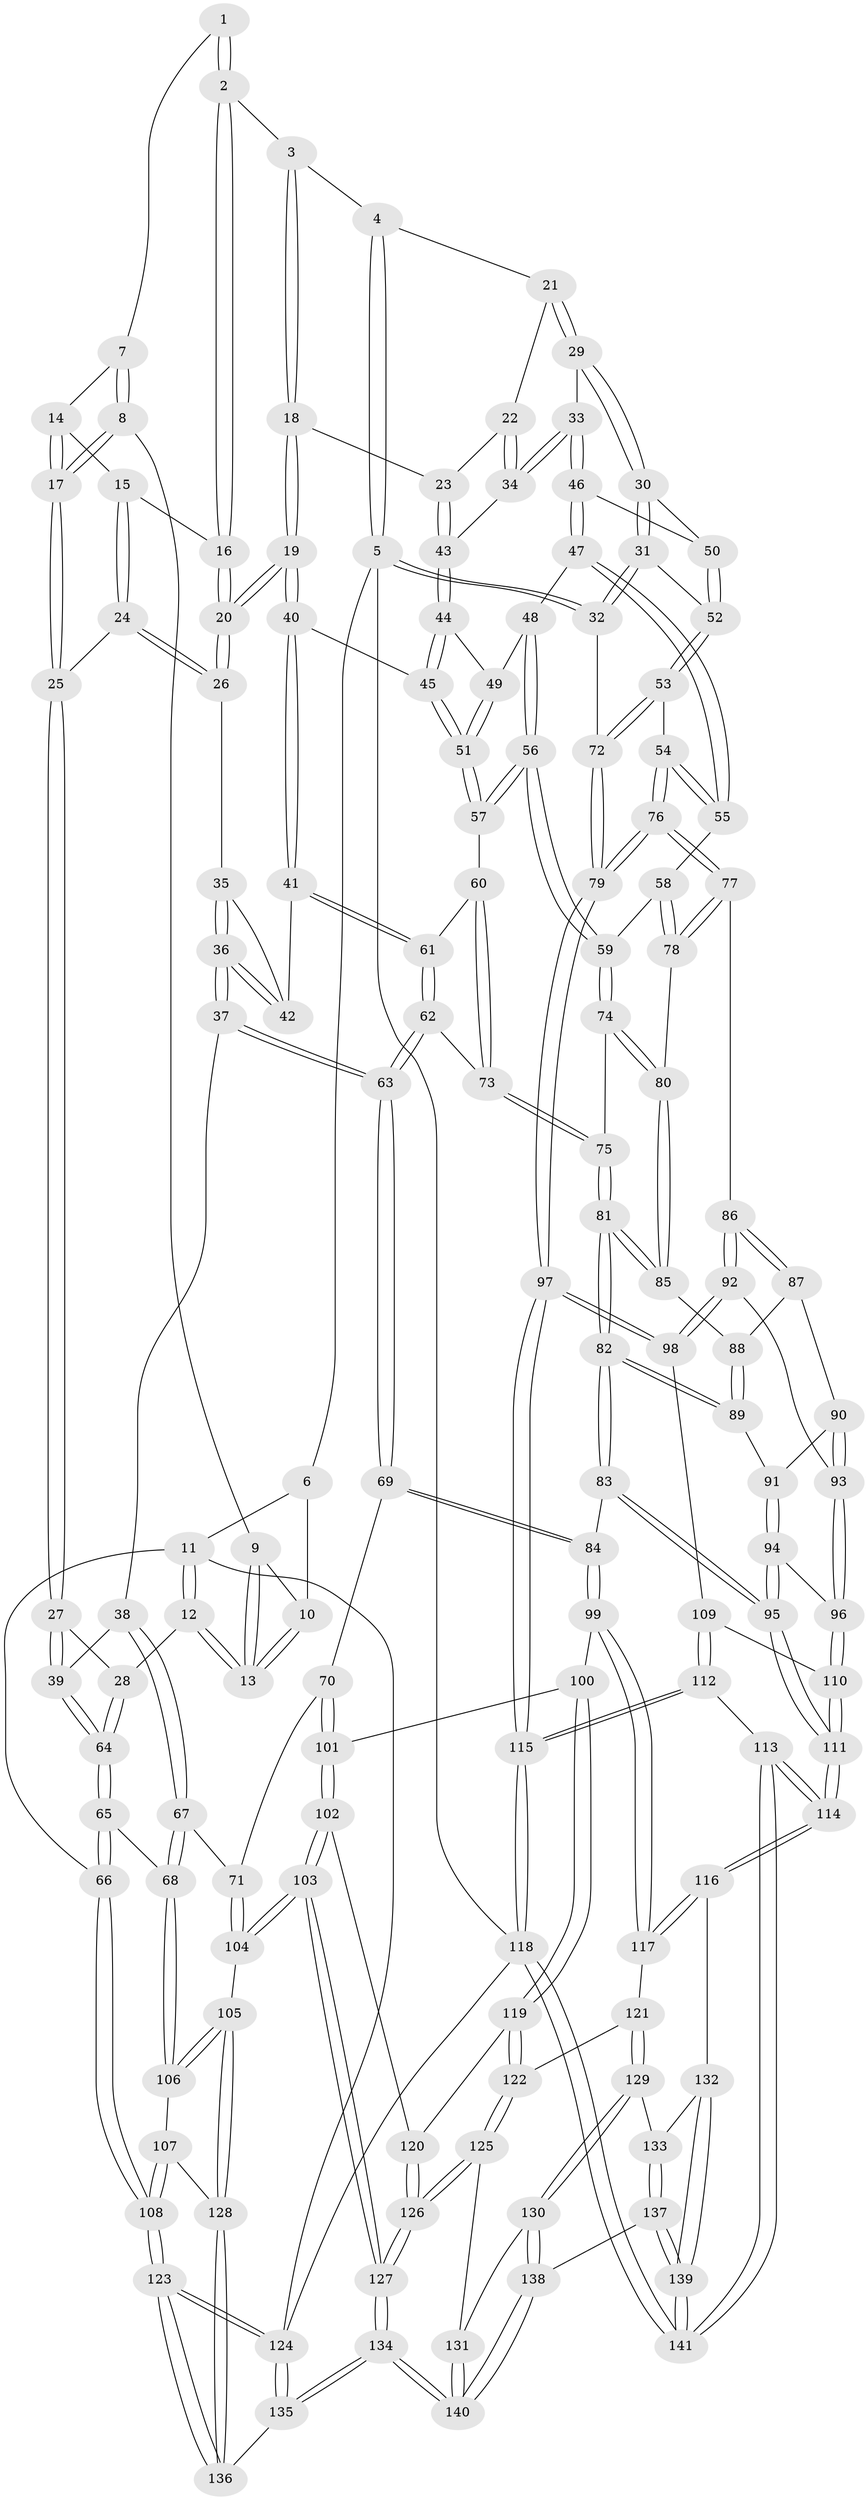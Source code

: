 // coarse degree distribution, {3: 0.10344827586206896, 5: 0.3563218390804598, 4: 0.4482758620689655, 6: 0.09195402298850575}
// Generated by graph-tools (version 1.1) at 2025/52/02/27/25 19:52:38]
// undirected, 141 vertices, 349 edges
graph export_dot {
graph [start="1"]
  node [color=gray90,style=filled];
  1 [pos="+0.20241369256375913+0"];
  2 [pos="+0.5836536498673601+0"];
  3 [pos="+0.6331418832976868+0"];
  4 [pos="+0.7512547953053207+0"];
  5 [pos="+1+0"];
  6 [pos="+0.10568820777231036+0"];
  7 [pos="+0.25224535151329475+0"];
  8 [pos="+0.24252761928753072+0.05721555840566021"];
  9 [pos="+0.14316726408386915+0.10941141658633811"];
  10 [pos="+0.09204497623088222+0"];
  11 [pos="+0+0.2384570710410808"];
  12 [pos="+0.024551886986008284+0.247311288236324"];
  13 [pos="+0.026640929083916923+0.24335983099467226"];
  14 [pos="+0.38235549399165636+0.059977296987939153"];
  15 [pos="+0.44096155339468707+0.059955114828907495"];
  16 [pos="+0.47468585106008393+0.03845080028648472"];
  17 [pos="+0.2886322183491651+0.15696348704339247"];
  18 [pos="+0.5968735590158135+0.1980599018917487"];
  19 [pos="+0.5687539722070133+0.22081617668360498"];
  20 [pos="+0.5322660737388195+0.19832805734550324"];
  21 [pos="+0.7927383241226307+0.0018913142333976173"];
  22 [pos="+0.7378290997853739+0.1365545173483515"];
  23 [pos="+0.6082352242128737+0.19619308287839984"];
  24 [pos="+0.39146307385250245+0.1799533926816472"];
  25 [pos="+0.2903720000369607+0.168039748894486"];
  26 [pos="+0.4163213255020206+0.2058370641278236"];
  27 [pos="+0.2166858486553756+0.277370860023653"];
  28 [pos="+0.04150251457664273+0.2575565718779485"];
  29 [pos="+0.9538507652672787+0.19719962248747522"];
  30 [pos="+0.9990041197435726+0.21715959604294283"];
  31 [pos="+1+0.2360598237136104"];
  32 [pos="+1+0.23191185318282662"];
  33 [pos="+0.7987256623241942+0.25632087357235706"];
  34 [pos="+0.7652457615135695+0.24156869039974674"];
  35 [pos="+0.4162055363963205+0.2065606919660253"];
  36 [pos="+0.3606807040799898+0.3497930073630769"];
  37 [pos="+0.3090035693627602+0.38081969159530804"];
  38 [pos="+0.3089439271041327+0.38078740100377845"];
  39 [pos="+0.307256987294935+0.37982231110921477"];
  40 [pos="+0.5708359616738956+0.30617782196549564"];
  41 [pos="+0.5378085387363132+0.33968602567273753"];
  42 [pos="+0.4880961423987627+0.335615449514161"];
  43 [pos="+0.7353008734696096+0.25800633873897694"];
  44 [pos="+0.6897361530553915+0.31698286693898325"];
  45 [pos="+0.623175000009158+0.3254324825449221"];
  46 [pos="+0.8073029730825094+0.3306041197449882"];
  47 [pos="+0.7733014216734345+0.36687789039819807"];
  48 [pos="+0.7627990559110467+0.3666968957672392"];
  49 [pos="+0.7254983308021629+0.35069735661100143"];
  50 [pos="+0.8747155573125724+0.35599410258260705"];
  51 [pos="+0.6748098721724667+0.4416491422033003"];
  52 [pos="+0.8894147901829512+0.4497850976130529"];
  53 [pos="+0.8880580748339304+0.45436602961719996"];
  54 [pos="+0.8638368505030017+0.472440115859837"];
  55 [pos="+0.8198168649626627+0.4701718531088617"];
  56 [pos="+0.6858272548521216+0.47578538748615123"];
  57 [pos="+0.6801967576012158+0.47225303558337656"];
  58 [pos="+0.7957583066803823+0.48171672683444555"];
  59 [pos="+0.692580942130272+0.48261352566446036"];
  60 [pos="+0.5828097539261363+0.47945529917456153"];
  61 [pos="+0.5368268252629966+0.36245963479116594"];
  62 [pos="+0.437182029938841+0.4846185768510639"];
  63 [pos="+0.35012690097586946+0.48933661764092984"];
  64 [pos="+0.10454475011712831+0.5001424025771437"];
  65 [pos="+0.08585355346769437+0.6001551087493932"];
  66 [pos="+0+0.6114844821929365"];
  67 [pos="+0.11171742540875101+0.6160573870855934"];
  68 [pos="+0.1063410528924721+0.6151599098219487"];
  69 [pos="+0.3293130759115982+0.5636755513872547"];
  70 [pos="+0.21659200046693086+0.6305831157658428"];
  71 [pos="+0.19050798423586504+0.6309106249929164"];
  72 [pos="+1+0.5790586545019325"];
  73 [pos="+0.541699259791725+0.534819243200553"];
  74 [pos="+0.688177233367005+0.5753639901353148"];
  75 [pos="+0.5489668038676909+0.5917428345741615"];
  76 [pos="+0.8967513843251191+0.6448798029834207"];
  77 [pos="+0.8780156332612471+0.6459752305318162"];
  78 [pos="+0.7770230342776155+0.600621248235131"];
  79 [pos="+1+0.8072927473806091"];
  80 [pos="+0.712365647696383+0.6113139427894809"];
  81 [pos="+0.5194824796150979+0.6759157030164574"];
  82 [pos="+0.5134336047367312+0.6879672070940183"];
  83 [pos="+0.503186158037322+0.7003318767940588"];
  84 [pos="+0.48496592502984315+0.7076773954000565"];
  85 [pos="+0.7102881624560904+0.6189211515992502"];
  86 [pos="+0.79120053760724+0.7069172959132463"];
  87 [pos="+0.7603209602683815+0.6877807346972815"];
  88 [pos="+0.7102821951383187+0.6190697889452557"];
  89 [pos="+0.6832935472328205+0.6854385471340714"];
  90 [pos="+0.7206304085327789+0.7065317939352407"];
  91 [pos="+0.6895903168749511+0.7045799114659264"];
  92 [pos="+0.7784602865896142+0.7416476728951086"];
  93 [pos="+0.772880362133138+0.746931890807977"];
  94 [pos="+0.6876017193156194+0.7247658064163442"];
  95 [pos="+0.6387257415138593+0.7949124852163144"];
  96 [pos="+0.7598510991464129+0.7652830165521306"];
  97 [pos="+1+0.8369442769989582"];
  98 [pos="+0.8725657187967026+0.7889151845325849"];
  99 [pos="+0.4731065706897977+0.7278628652764723"];
  100 [pos="+0.4215943298886578+0.7575304330564719"];
  101 [pos="+0.27737787685758875+0.7270644132682358"];
  102 [pos="+0.26266277450401293+0.8279620571594736"];
  103 [pos="+0.2215513976050269+0.8757656808301753"];
  104 [pos="+0.19711086937736905+0.8679192386260554"];
  105 [pos="+0.17836458061511062+0.8671432493102"];
  106 [pos="+0.10056301541055161+0.6778027139491164"];
  107 [pos="+0.045624053101490133+0.8374309648416298"];
  108 [pos="+0+0.8071670744980916"];
  109 [pos="+0.782489130302743+0.808177321692893"];
  110 [pos="+0.7535660975996843+0.7939175277709527"];
  111 [pos="+0.6711775718360548+0.8597235011923868"];
  112 [pos="+0.8418247871527+0.9109936897128988"];
  113 [pos="+0.6983733062807935+0.9430977105258587"];
  114 [pos="+0.6684081758682294+0.8984452729202408"];
  115 [pos="+1+0.9239861981917027"];
  116 [pos="+0.6344470685491098+0.9005699541587177"];
  117 [pos="+0.5095989931003155+0.8812417583633446"];
  118 [pos="+1+1"];
  119 [pos="+0.3857447612066604+0.8085639960875861"];
  120 [pos="+0.38116431707743464+0.8129769001485931"];
  121 [pos="+0.5041210686930445+0.8886593123173597"];
  122 [pos="+0.4325045623232987+0.8860817792219738"];
  123 [pos="+0+1"];
  124 [pos="+0+1"];
  125 [pos="+0.3681617313606992+0.9272954347343626"];
  126 [pos="+0.3579304579137138+0.9240089512983719"];
  127 [pos="+0.26925971408450927+0.9529946706349033"];
  128 [pos="+0.09900896396409198+0.8857895564262512"];
  129 [pos="+0.49397457720744814+0.9204396366573068"];
  130 [pos="+0.45693626228667383+0.9603578681737185"];
  131 [pos="+0.3841064813909141+0.9386709743670495"];
  132 [pos="+0.5589024701480657+0.967801035510878"];
  133 [pos="+0.5268894304971139+0.9612633620806337"];
  134 [pos="+0.21859382805726643+1"];
  135 [pos="+0.13875402963408615+1"];
  136 [pos="+0.09851548434779882+0.8872905853339836"];
  137 [pos="+0.5131647116169817+1"];
  138 [pos="+0.4800022279278286+1"];
  139 [pos="+0.5930071537584801+1"];
  140 [pos="+0.4267227318788932+1"];
  141 [pos="+0.6708407287839009+1"];
  1 -- 2;
  1 -- 2;
  1 -- 7;
  2 -- 3;
  2 -- 16;
  2 -- 16;
  3 -- 4;
  3 -- 18;
  3 -- 18;
  4 -- 5;
  4 -- 5;
  4 -- 21;
  5 -- 6;
  5 -- 32;
  5 -- 32;
  5 -- 118;
  6 -- 10;
  6 -- 11;
  7 -- 8;
  7 -- 8;
  7 -- 14;
  8 -- 9;
  8 -- 17;
  8 -- 17;
  9 -- 10;
  9 -- 13;
  9 -- 13;
  10 -- 13;
  10 -- 13;
  11 -- 12;
  11 -- 12;
  11 -- 66;
  11 -- 124;
  12 -- 13;
  12 -- 13;
  12 -- 28;
  14 -- 15;
  14 -- 17;
  14 -- 17;
  15 -- 16;
  15 -- 24;
  15 -- 24;
  16 -- 20;
  16 -- 20;
  17 -- 25;
  17 -- 25;
  18 -- 19;
  18 -- 19;
  18 -- 23;
  19 -- 20;
  19 -- 20;
  19 -- 40;
  19 -- 40;
  20 -- 26;
  20 -- 26;
  21 -- 22;
  21 -- 29;
  21 -- 29;
  22 -- 23;
  22 -- 34;
  22 -- 34;
  23 -- 43;
  23 -- 43;
  24 -- 25;
  24 -- 26;
  24 -- 26;
  25 -- 27;
  25 -- 27;
  26 -- 35;
  27 -- 28;
  27 -- 39;
  27 -- 39;
  28 -- 64;
  28 -- 64;
  29 -- 30;
  29 -- 30;
  29 -- 33;
  30 -- 31;
  30 -- 31;
  30 -- 50;
  31 -- 32;
  31 -- 32;
  31 -- 52;
  32 -- 72;
  33 -- 34;
  33 -- 34;
  33 -- 46;
  33 -- 46;
  34 -- 43;
  35 -- 36;
  35 -- 36;
  35 -- 42;
  36 -- 37;
  36 -- 37;
  36 -- 42;
  36 -- 42;
  37 -- 38;
  37 -- 63;
  37 -- 63;
  38 -- 39;
  38 -- 67;
  38 -- 67;
  39 -- 64;
  39 -- 64;
  40 -- 41;
  40 -- 41;
  40 -- 45;
  41 -- 42;
  41 -- 61;
  41 -- 61;
  43 -- 44;
  43 -- 44;
  44 -- 45;
  44 -- 45;
  44 -- 49;
  45 -- 51;
  45 -- 51;
  46 -- 47;
  46 -- 47;
  46 -- 50;
  47 -- 48;
  47 -- 55;
  47 -- 55;
  48 -- 49;
  48 -- 56;
  48 -- 56;
  49 -- 51;
  49 -- 51;
  50 -- 52;
  50 -- 52;
  51 -- 57;
  51 -- 57;
  52 -- 53;
  52 -- 53;
  53 -- 54;
  53 -- 72;
  53 -- 72;
  54 -- 55;
  54 -- 55;
  54 -- 76;
  54 -- 76;
  55 -- 58;
  56 -- 57;
  56 -- 57;
  56 -- 59;
  56 -- 59;
  57 -- 60;
  58 -- 59;
  58 -- 78;
  58 -- 78;
  59 -- 74;
  59 -- 74;
  60 -- 61;
  60 -- 73;
  60 -- 73;
  61 -- 62;
  61 -- 62;
  62 -- 63;
  62 -- 63;
  62 -- 73;
  63 -- 69;
  63 -- 69;
  64 -- 65;
  64 -- 65;
  65 -- 66;
  65 -- 66;
  65 -- 68;
  66 -- 108;
  66 -- 108;
  67 -- 68;
  67 -- 68;
  67 -- 71;
  68 -- 106;
  68 -- 106;
  69 -- 70;
  69 -- 84;
  69 -- 84;
  70 -- 71;
  70 -- 101;
  70 -- 101;
  71 -- 104;
  71 -- 104;
  72 -- 79;
  72 -- 79;
  73 -- 75;
  73 -- 75;
  74 -- 75;
  74 -- 80;
  74 -- 80;
  75 -- 81;
  75 -- 81;
  76 -- 77;
  76 -- 77;
  76 -- 79;
  76 -- 79;
  77 -- 78;
  77 -- 78;
  77 -- 86;
  78 -- 80;
  79 -- 97;
  79 -- 97;
  80 -- 85;
  80 -- 85;
  81 -- 82;
  81 -- 82;
  81 -- 85;
  81 -- 85;
  82 -- 83;
  82 -- 83;
  82 -- 89;
  82 -- 89;
  83 -- 84;
  83 -- 95;
  83 -- 95;
  84 -- 99;
  84 -- 99;
  85 -- 88;
  86 -- 87;
  86 -- 87;
  86 -- 92;
  86 -- 92;
  87 -- 88;
  87 -- 90;
  88 -- 89;
  88 -- 89;
  89 -- 91;
  90 -- 91;
  90 -- 93;
  90 -- 93;
  91 -- 94;
  91 -- 94;
  92 -- 93;
  92 -- 98;
  92 -- 98;
  93 -- 96;
  93 -- 96;
  94 -- 95;
  94 -- 95;
  94 -- 96;
  95 -- 111;
  95 -- 111;
  96 -- 110;
  96 -- 110;
  97 -- 98;
  97 -- 98;
  97 -- 115;
  97 -- 115;
  98 -- 109;
  99 -- 100;
  99 -- 117;
  99 -- 117;
  100 -- 101;
  100 -- 119;
  100 -- 119;
  101 -- 102;
  101 -- 102;
  102 -- 103;
  102 -- 103;
  102 -- 120;
  103 -- 104;
  103 -- 104;
  103 -- 127;
  103 -- 127;
  104 -- 105;
  105 -- 106;
  105 -- 106;
  105 -- 128;
  105 -- 128;
  106 -- 107;
  107 -- 108;
  107 -- 108;
  107 -- 128;
  108 -- 123;
  108 -- 123;
  109 -- 110;
  109 -- 112;
  109 -- 112;
  110 -- 111;
  110 -- 111;
  111 -- 114;
  111 -- 114;
  112 -- 113;
  112 -- 115;
  112 -- 115;
  113 -- 114;
  113 -- 114;
  113 -- 141;
  113 -- 141;
  114 -- 116;
  114 -- 116;
  115 -- 118;
  115 -- 118;
  116 -- 117;
  116 -- 117;
  116 -- 132;
  117 -- 121;
  118 -- 141;
  118 -- 141;
  118 -- 124;
  119 -- 120;
  119 -- 122;
  119 -- 122;
  120 -- 126;
  120 -- 126;
  121 -- 122;
  121 -- 129;
  121 -- 129;
  122 -- 125;
  122 -- 125;
  123 -- 124;
  123 -- 124;
  123 -- 136;
  123 -- 136;
  124 -- 135;
  124 -- 135;
  125 -- 126;
  125 -- 126;
  125 -- 131;
  126 -- 127;
  126 -- 127;
  127 -- 134;
  127 -- 134;
  128 -- 136;
  128 -- 136;
  129 -- 130;
  129 -- 130;
  129 -- 133;
  130 -- 131;
  130 -- 138;
  130 -- 138;
  131 -- 140;
  131 -- 140;
  132 -- 133;
  132 -- 139;
  132 -- 139;
  133 -- 137;
  133 -- 137;
  134 -- 135;
  134 -- 135;
  134 -- 140;
  134 -- 140;
  135 -- 136;
  137 -- 138;
  137 -- 139;
  137 -- 139;
  138 -- 140;
  138 -- 140;
  139 -- 141;
  139 -- 141;
}
